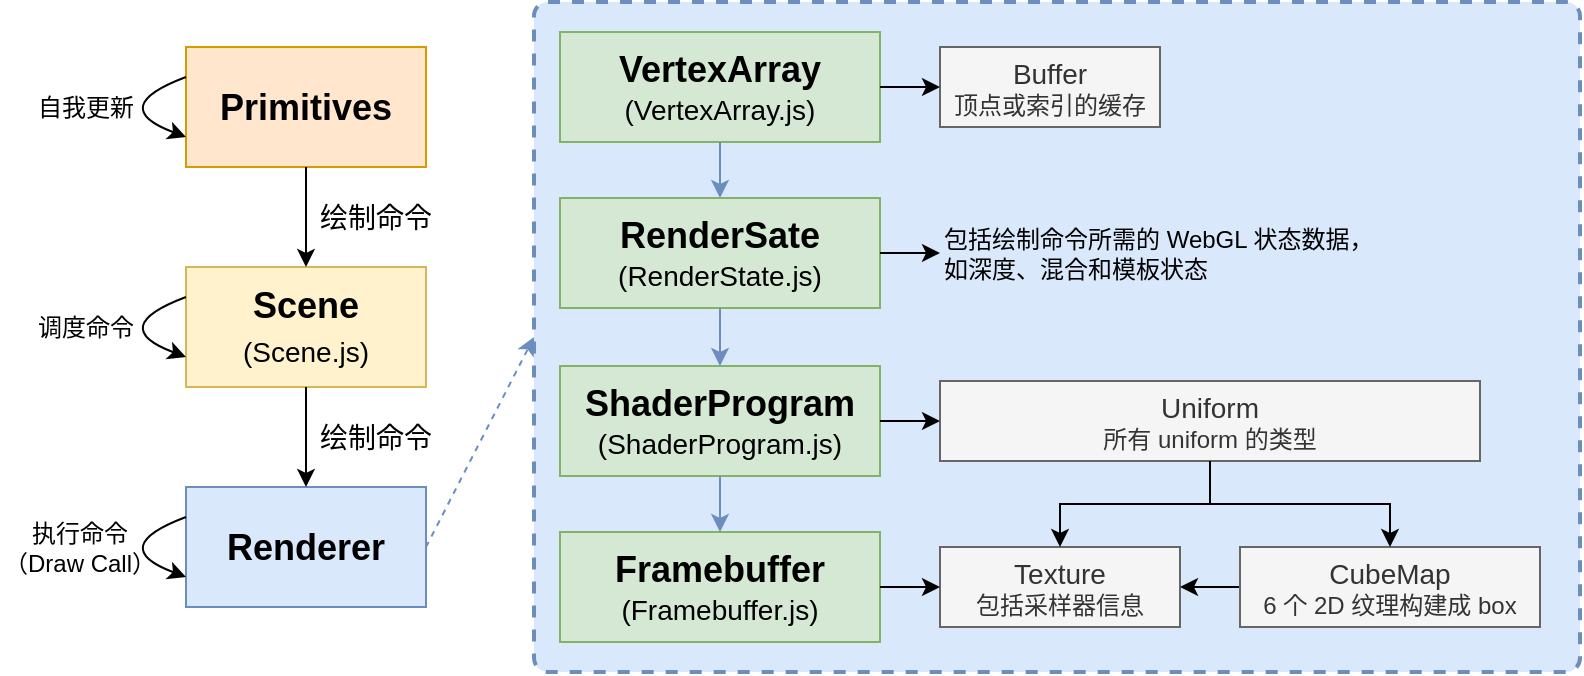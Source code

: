 <mxfile version="20.4.0" type="github">
  <diagram id="7XZNf3n3vhZ5wCRhKcar" name="第 1 页">
    <mxGraphModel dx="1353" dy="802" grid="1" gridSize="10" guides="1" tooltips="1" connect="1" arrows="1" fold="1" page="1" pageScale="1" pageWidth="827" pageHeight="1169" math="0" shadow="0">
      <root>
        <mxCell id="0" />
        <mxCell id="1" parent="0" />
        <mxCell id="x-tvP65mdUbEkS-1DFqb-65" value="" style="group" vertex="1" connectable="0" parent="1">
          <mxGeometry x="10" y="42.5" width="223" height="280" as="geometry" />
        </mxCell>
        <mxCell id="x-tvP65mdUbEkS-1DFqb-1" value="Primitives" style="rounded=0;whiteSpace=wrap;html=1;fontSize=18;fillColor=#ffe6cc;strokeColor=#d79b00;fontStyle=1" vertex="1" parent="x-tvP65mdUbEkS-1DFqb-65">
          <mxGeometry x="93" width="120" height="60" as="geometry" />
        </mxCell>
        <mxCell id="x-tvP65mdUbEkS-1DFqb-2" value="Scene&lt;br&gt;&lt;span style=&quot;font-weight: normal;&quot;&gt;&lt;font style=&quot;font-size: 14px;&quot;&gt;(Scene.js)&lt;/font&gt;&lt;/span&gt;" style="rounded=0;whiteSpace=wrap;html=1;fontSize=18;fillColor=#fff2cc;strokeColor=#d6b656;fontStyle=1" vertex="1" parent="x-tvP65mdUbEkS-1DFqb-65">
          <mxGeometry x="93" y="110" width="120" height="60" as="geometry" />
        </mxCell>
        <mxCell id="x-tvP65mdUbEkS-1DFqb-3" value="Renderer" style="rounded=0;whiteSpace=wrap;html=1;fontSize=18;fillColor=#dae8fc;strokeColor=#6c8ebf;fontStyle=1" vertex="1" parent="x-tvP65mdUbEkS-1DFqb-65">
          <mxGeometry x="93" y="220" width="120" height="60" as="geometry" />
        </mxCell>
        <mxCell id="x-tvP65mdUbEkS-1DFqb-10" value="绘制命令" style="text;html=1;strokeColor=none;fillColor=none;align=center;verticalAlign=middle;whiteSpace=wrap;rounded=0;fontSize=14;" vertex="1" parent="x-tvP65mdUbEkS-1DFqb-65">
          <mxGeometry x="153" y="70" width="70" height="30" as="geometry" />
        </mxCell>
        <mxCell id="x-tvP65mdUbEkS-1DFqb-18" value="绘制命令" style="text;html=1;strokeColor=none;fillColor=none;align=center;verticalAlign=middle;whiteSpace=wrap;rounded=0;fontSize=14;" vertex="1" parent="x-tvP65mdUbEkS-1DFqb-65">
          <mxGeometry x="153" y="180" width="70" height="30" as="geometry" />
        </mxCell>
        <mxCell id="x-tvP65mdUbEkS-1DFqb-25" value="自我更新" style="text;html=1;strokeColor=none;fillColor=none;align=center;verticalAlign=middle;whiteSpace=wrap;rounded=0;fontSize=12;" vertex="1" parent="x-tvP65mdUbEkS-1DFqb-65">
          <mxGeometry x="13" y="15" width="60" height="30" as="geometry" />
        </mxCell>
        <mxCell id="x-tvP65mdUbEkS-1DFqb-29" value="调度命令" style="text;html=1;strokeColor=none;fillColor=none;align=center;verticalAlign=middle;whiteSpace=wrap;rounded=0;fontSize=12;" vertex="1" parent="x-tvP65mdUbEkS-1DFqb-65">
          <mxGeometry x="13" y="125" width="60" height="30" as="geometry" />
        </mxCell>
        <mxCell id="x-tvP65mdUbEkS-1DFqb-31" value="执行命令&lt;br&gt;（Draw Call）" style="text;html=1;strokeColor=none;fillColor=none;align=center;verticalAlign=middle;whiteSpace=wrap;rounded=0;fontSize=12;" vertex="1" parent="x-tvP65mdUbEkS-1DFqb-65">
          <mxGeometry y="235" width="80" height="30" as="geometry" />
        </mxCell>
        <mxCell id="x-tvP65mdUbEkS-1DFqb-15" value="" style="edgeStyle=orthogonalEdgeStyle;rounded=0;orthogonalLoop=1;jettySize=auto;html=1;fontSize=14;" edge="1" parent="x-tvP65mdUbEkS-1DFqb-65" source="x-tvP65mdUbEkS-1DFqb-1" target="x-tvP65mdUbEkS-1DFqb-2">
          <mxGeometry relative="1" as="geometry" />
        </mxCell>
        <mxCell id="x-tvP65mdUbEkS-1DFqb-61" value="" style="endArrow=classic;html=1;rounded=0;fontSize=12;exitX=0;exitY=0.25;exitDx=0;exitDy=0;entryX=0;entryY=0.75;entryDx=0;entryDy=0;edgeStyle=orthogonalEdgeStyle;curved=1;" edge="1" parent="x-tvP65mdUbEkS-1DFqb-65" source="x-tvP65mdUbEkS-1DFqb-1" target="x-tvP65mdUbEkS-1DFqb-1">
          <mxGeometry width="50" height="50" relative="1" as="geometry">
            <mxPoint x="173" y="110" as="sourcePoint" />
            <mxPoint x="223" y="60" as="targetPoint" />
            <Array as="points">
              <mxPoint x="53" y="30" />
            </Array>
          </mxGeometry>
        </mxCell>
        <mxCell id="x-tvP65mdUbEkS-1DFqb-62" value="" style="endArrow=classic;html=1;rounded=0;fontSize=12;curved=1;exitX=0;exitY=0.25;exitDx=0;exitDy=0;entryX=0;entryY=0.75;entryDx=0;entryDy=0;edgeStyle=orthogonalEdgeStyle;" edge="1" parent="x-tvP65mdUbEkS-1DFqb-65" source="x-tvP65mdUbEkS-1DFqb-2" target="x-tvP65mdUbEkS-1DFqb-2">
          <mxGeometry width="50" height="50" relative="1" as="geometry">
            <mxPoint x="173" y="110" as="sourcePoint" />
            <mxPoint x="223" y="60" as="targetPoint" />
            <Array as="points">
              <mxPoint x="53" y="140" />
            </Array>
          </mxGeometry>
        </mxCell>
        <mxCell id="x-tvP65mdUbEkS-1DFqb-17" value="" style="edgeStyle=orthogonalEdgeStyle;rounded=0;orthogonalLoop=1;jettySize=auto;html=1;fontSize=12;" edge="1" parent="x-tvP65mdUbEkS-1DFqb-65" source="x-tvP65mdUbEkS-1DFqb-2" target="x-tvP65mdUbEkS-1DFqb-3">
          <mxGeometry relative="1" as="geometry" />
        </mxCell>
        <mxCell id="x-tvP65mdUbEkS-1DFqb-63" value="" style="endArrow=classic;html=1;rounded=0;fontSize=12;curved=1;exitX=0;exitY=0.25;exitDx=0;exitDy=0;entryX=0;entryY=0.75;entryDx=0;entryDy=0;edgeStyle=orthogonalEdgeStyle;" edge="1" parent="x-tvP65mdUbEkS-1DFqb-65" source="x-tvP65mdUbEkS-1DFqb-3" target="x-tvP65mdUbEkS-1DFqb-3">
          <mxGeometry width="50" height="50" relative="1" as="geometry">
            <mxPoint x="173" y="110" as="sourcePoint" />
            <mxPoint x="223" y="60" as="targetPoint" />
            <Array as="points">
              <mxPoint x="53" y="250" />
            </Array>
          </mxGeometry>
        </mxCell>
        <mxCell id="x-tvP65mdUbEkS-1DFqb-67" value="" style="endArrow=classic;html=1;rounded=0;fontSize=12;curved=1;exitX=1;exitY=0.5;exitDx=0;exitDy=0;entryX=0;entryY=0.5;entryDx=0;entryDy=0;dashed=1;strokeColor=#6C8EBF;" edge="1" parent="1" source="x-tvP65mdUbEkS-1DFqb-3" target="x-tvP65mdUbEkS-1DFqb-60">
          <mxGeometry width="50" height="50" relative="1" as="geometry">
            <mxPoint x="370" y="280" as="sourcePoint" />
            <mxPoint x="420" y="230" as="targetPoint" />
          </mxGeometry>
        </mxCell>
        <mxCell id="x-tvP65mdUbEkS-1DFqb-69" value="" style="group" vertex="1" connectable="0" parent="1">
          <mxGeometry x="277" y="20" width="523" height="335" as="geometry" />
        </mxCell>
        <mxCell id="x-tvP65mdUbEkS-1DFqb-60" value="" style="rounded=1;whiteSpace=wrap;html=1;absoluteArcSize=1;arcSize=14;strokeWidth=2;fontSize=12;dashed=1;fillColor=#dae8fc;strokeColor=#6c8ebf;" vertex="1" parent="x-tvP65mdUbEkS-1DFqb-69">
          <mxGeometry width="523" height="335" as="geometry" />
        </mxCell>
        <mxCell id="x-tvP65mdUbEkS-1DFqb-32" value="&lt;font style=&quot;&quot;&gt;&lt;b&gt;&lt;font style=&quot;font-size: 18px;&quot;&gt;VertexArray&lt;/font&gt;&lt;/b&gt;&lt;br&gt;(VertexArray.js)&lt;br&gt;&lt;/font&gt;" style="rounded=0;whiteSpace=wrap;html=1;fontSize=14;fillColor=#d5e8d4;strokeColor=#82b366;" vertex="1" parent="x-tvP65mdUbEkS-1DFqb-69">
          <mxGeometry x="13" y="15" width="160" height="55" as="geometry" />
        </mxCell>
        <mxCell id="x-tvP65mdUbEkS-1DFqb-54" value="" style="edgeStyle=orthogonalEdgeStyle;rounded=0;orthogonalLoop=1;jettySize=auto;html=1;fontSize=14;fillColor=#dae8fc;strokeColor=#6c8ebf;" edge="1" parent="x-tvP65mdUbEkS-1DFqb-69" source="x-tvP65mdUbEkS-1DFqb-32" target="x-tvP65mdUbEkS-1DFqb-33">
          <mxGeometry relative="1" as="geometry" />
        </mxCell>
        <mxCell id="x-tvP65mdUbEkS-1DFqb-33" value="&lt;b&gt;&lt;font style=&quot;font-size: 18px;&quot;&gt;RenderSate&lt;/font&gt;&lt;/b&gt;&lt;br&gt;(RenderState.js)" style="rounded=0;whiteSpace=wrap;html=1;fontSize=14;fillColor=#d5e8d4;strokeColor=#82b366;" vertex="1" parent="x-tvP65mdUbEkS-1DFqb-69">
          <mxGeometry x="13" y="98" width="160" height="55" as="geometry" />
        </mxCell>
        <mxCell id="x-tvP65mdUbEkS-1DFqb-34" value="&lt;b&gt;&lt;font style=&quot;font-size: 18px;&quot;&gt;ShaderProgram&lt;/font&gt;&lt;/b&gt;&lt;br&gt;(ShaderProgram.js)" style="rounded=0;whiteSpace=wrap;html=1;fontSize=14;fillColor=#d5e8d4;strokeColor=#82b366;" vertex="1" parent="x-tvP65mdUbEkS-1DFqb-69">
          <mxGeometry x="13" y="182" width="160" height="55" as="geometry" />
        </mxCell>
        <mxCell id="x-tvP65mdUbEkS-1DFqb-49" value="" style="edgeStyle=orthogonalEdgeStyle;rounded=0;orthogonalLoop=1;jettySize=auto;html=1;fontSize=14;fillColor=#dae8fc;strokeColor=#6c8ebf;" edge="1" parent="x-tvP65mdUbEkS-1DFqb-69" source="x-tvP65mdUbEkS-1DFqb-33" target="x-tvP65mdUbEkS-1DFqb-34">
          <mxGeometry relative="1" as="geometry" />
        </mxCell>
        <mxCell id="x-tvP65mdUbEkS-1DFqb-35" value="&lt;b&gt;&lt;font style=&quot;font-size: 18px;&quot;&gt;Framebuffer&lt;/font&gt;&lt;/b&gt;&lt;br&gt;(Framebuffer.js)" style="rounded=0;whiteSpace=wrap;html=1;fontSize=14;fillColor=#d5e8d4;strokeColor=#82b366;" vertex="1" parent="x-tvP65mdUbEkS-1DFqb-69">
          <mxGeometry x="13" y="265" width="160" height="55" as="geometry" />
        </mxCell>
        <mxCell id="x-tvP65mdUbEkS-1DFqb-51" value="" style="edgeStyle=orthogonalEdgeStyle;rounded=0;orthogonalLoop=1;jettySize=auto;html=1;fontSize=14;fillColor=#dae8fc;strokeColor=#6c8ebf;" edge="1" parent="x-tvP65mdUbEkS-1DFqb-69" source="x-tvP65mdUbEkS-1DFqb-34" target="x-tvP65mdUbEkS-1DFqb-35">
          <mxGeometry relative="1" as="geometry" />
        </mxCell>
        <mxCell id="x-tvP65mdUbEkS-1DFqb-37" value="&lt;font style=&quot;font-size: 14px;&quot;&gt;Buffer&lt;/font&gt;&lt;br&gt;顶点或索引的缓存" style="rounded=0;whiteSpace=wrap;html=1;fontSize=12;fillColor=#f5f5f5;fontColor=#333333;strokeColor=#666666;" vertex="1" parent="x-tvP65mdUbEkS-1DFqb-69">
          <mxGeometry x="203" y="22.5" width="110" height="40" as="geometry" />
        </mxCell>
        <mxCell id="x-tvP65mdUbEkS-1DFqb-42" value="" style="rounded=0;orthogonalLoop=1;jettySize=auto;html=1;fontSize=14;edgeStyle=orthogonalEdgeStyle;" edge="1" parent="x-tvP65mdUbEkS-1DFqb-69" source="x-tvP65mdUbEkS-1DFqb-32" target="x-tvP65mdUbEkS-1DFqb-37">
          <mxGeometry relative="1" as="geometry" />
        </mxCell>
        <mxCell id="x-tvP65mdUbEkS-1DFqb-38" value="&lt;font style=&quot;font-size: 14px;&quot;&gt;Uniform&lt;/font&gt;&lt;br&gt;所有 uniform 的类型" style="rounded=0;whiteSpace=wrap;html=1;fontSize=12;fillColor=#f5f5f5;fontColor=#333333;strokeColor=#666666;" vertex="1" parent="x-tvP65mdUbEkS-1DFqb-69">
          <mxGeometry x="203" y="189.5" width="270" height="40" as="geometry" />
        </mxCell>
        <mxCell id="x-tvP65mdUbEkS-1DFqb-41" value="" style="edgeStyle=orthogonalEdgeStyle;rounded=0;orthogonalLoop=1;jettySize=auto;html=1;fontSize=14;" edge="1" parent="x-tvP65mdUbEkS-1DFqb-69" source="x-tvP65mdUbEkS-1DFqb-34" target="x-tvP65mdUbEkS-1DFqb-38">
          <mxGeometry relative="1" as="geometry" />
        </mxCell>
        <mxCell id="x-tvP65mdUbEkS-1DFqb-39" value="&lt;font style=&quot;font-size: 14px;&quot;&gt;Texture&lt;/font&gt;&lt;br&gt;包括采样器信息" style="rounded=0;whiteSpace=wrap;html=1;fontSize=12;fillColor=#f5f5f5;fontColor=#333333;strokeColor=#666666;" vertex="1" parent="x-tvP65mdUbEkS-1DFqb-69">
          <mxGeometry x="203" y="272.5" width="120" height="40" as="geometry" />
        </mxCell>
        <mxCell id="x-tvP65mdUbEkS-1DFqb-45" value="" style="edgeStyle=orthogonalEdgeStyle;rounded=0;orthogonalLoop=1;jettySize=auto;html=1;fontSize=14;" edge="1" parent="x-tvP65mdUbEkS-1DFqb-69" source="x-tvP65mdUbEkS-1DFqb-35" target="x-tvP65mdUbEkS-1DFqb-39">
          <mxGeometry relative="1" as="geometry" />
        </mxCell>
        <mxCell id="x-tvP65mdUbEkS-1DFqb-43" value="" style="edgeStyle=orthogonalEdgeStyle;rounded=0;orthogonalLoop=1;jettySize=auto;html=1;fontSize=14;" edge="1" parent="x-tvP65mdUbEkS-1DFqb-69" source="x-tvP65mdUbEkS-1DFqb-38" target="x-tvP65mdUbEkS-1DFqb-39">
          <mxGeometry relative="1" as="geometry" />
        </mxCell>
        <mxCell id="x-tvP65mdUbEkS-1DFqb-46" value="" style="edgeStyle=orthogonalEdgeStyle;rounded=0;orthogonalLoop=1;jettySize=auto;html=1;fontSize=14;" edge="1" parent="x-tvP65mdUbEkS-1DFqb-69" source="x-tvP65mdUbEkS-1DFqb-40" target="x-tvP65mdUbEkS-1DFqb-39">
          <mxGeometry relative="1" as="geometry" />
        </mxCell>
        <mxCell id="x-tvP65mdUbEkS-1DFqb-40" value="&lt;font style=&quot;font-size: 14px;&quot;&gt;CubeMap&lt;/font&gt;&lt;br&gt;6 个 2D 纹理构建成 box" style="rounded=0;whiteSpace=wrap;html=1;fontSize=12;fillColor=#f5f5f5;fontColor=#333333;strokeColor=#666666;" vertex="1" parent="x-tvP65mdUbEkS-1DFqb-69">
          <mxGeometry x="353" y="272.5" width="150" height="40" as="geometry" />
        </mxCell>
        <mxCell id="x-tvP65mdUbEkS-1DFqb-44" value="" style="endArrow=classic;html=1;rounded=0;fontSize=14;exitX=0.5;exitY=1;exitDx=0;exitDy=0;entryX=0.5;entryY=0;entryDx=0;entryDy=0;edgeStyle=orthogonalEdgeStyle;" edge="1" parent="x-tvP65mdUbEkS-1DFqb-69" source="x-tvP65mdUbEkS-1DFqb-38" target="x-tvP65mdUbEkS-1DFqb-40">
          <mxGeometry width="50" height="50" relative="1" as="geometry">
            <mxPoint x="103" y="385" as="sourcePoint" />
            <mxPoint x="153" y="335" as="targetPoint" />
          </mxGeometry>
        </mxCell>
        <mxCell id="x-tvP65mdUbEkS-1DFqb-55" value="包括绘制命令所需的 WebGL 状态数据，如深度、混合和模板状态" style="text;html=1;strokeColor=none;fillColor=none;align=left;verticalAlign=middle;whiteSpace=wrap;rounded=0;fontSize=12;" vertex="1" parent="x-tvP65mdUbEkS-1DFqb-69">
          <mxGeometry x="203" y="110.5" width="220" height="30" as="geometry" />
        </mxCell>
        <mxCell id="x-tvP65mdUbEkS-1DFqb-56" value="" style="edgeStyle=orthogonalEdgeStyle;rounded=0;orthogonalLoop=1;jettySize=auto;html=1;fontSize=18;" edge="1" parent="x-tvP65mdUbEkS-1DFqb-69" source="x-tvP65mdUbEkS-1DFqb-33" target="x-tvP65mdUbEkS-1DFqb-55">
          <mxGeometry relative="1" as="geometry" />
        </mxCell>
      </root>
    </mxGraphModel>
  </diagram>
</mxfile>
